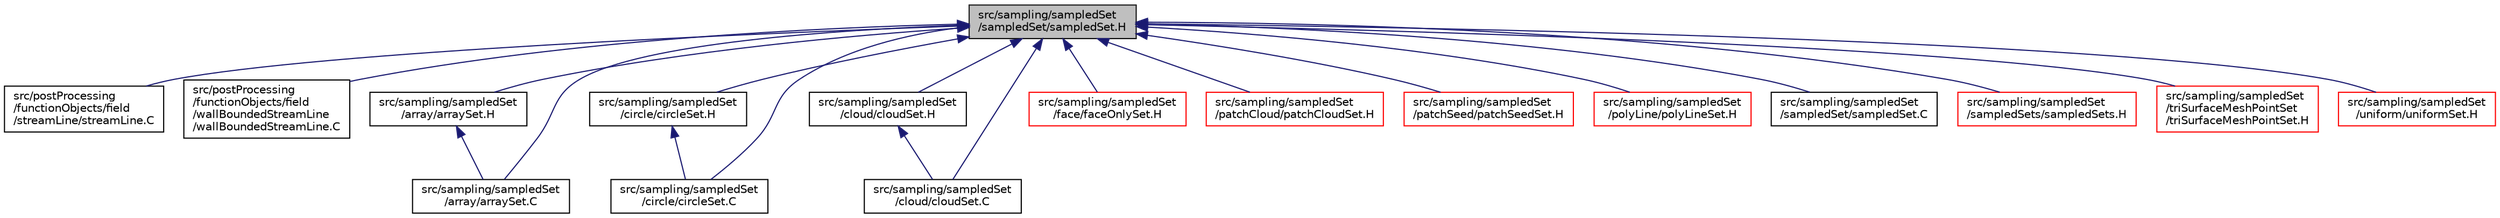 digraph "src/sampling/sampledSet/sampledSet/sampledSet.H"
{
  bgcolor="transparent";
  edge [fontname="Helvetica",fontsize="10",labelfontname="Helvetica",labelfontsize="10"];
  node [fontname="Helvetica",fontsize="10",shape=record];
  Node1 [label="src/sampling/sampledSet\l/sampledSet/sampledSet.H",height=0.2,width=0.4,color="black", fillcolor="grey75", style="filled", fontcolor="black"];
  Node1 -> Node2 [dir="back",color="midnightblue",fontsize="10",style="solid",fontname="Helvetica"];
  Node2 [label="src/postProcessing\l/functionObjects/field\l/streamLine/streamLine.C",height=0.2,width=0.4,color="black",URL="$a09270.html"];
  Node1 -> Node3 [dir="back",color="midnightblue",fontsize="10",style="solid",fontname="Helvetica"];
  Node3 [label="src/postProcessing\l/functionObjects/field\l/wallBoundedStreamLine\l/wallBoundedStreamLine.C",height=0.2,width=0.4,color="black",URL="$a09287.html"];
  Node1 -> Node4 [dir="back",color="midnightblue",fontsize="10",style="solid",fontname="Helvetica"];
  Node4 [label="src/sampling/sampledSet\l/array/arraySet.H",height=0.2,width=0.4,color="black",URL="$a09677.html"];
  Node4 -> Node5 [dir="back",color="midnightblue",fontsize="10",style="solid",fontname="Helvetica"];
  Node5 [label="src/sampling/sampledSet\l/array/arraySet.C",height=0.2,width=0.4,color="black",URL="$a09676.html"];
  Node1 -> Node5 [dir="back",color="midnightblue",fontsize="10",style="solid",fontname="Helvetica"];
  Node1 -> Node6 [dir="back",color="midnightblue",fontsize="10",style="solid",fontname="Helvetica"];
  Node6 [label="src/sampling/sampledSet\l/circle/circleSet.H",height=0.2,width=0.4,color="black",URL="$a09679.html"];
  Node6 -> Node7 [dir="back",color="midnightblue",fontsize="10",style="solid",fontname="Helvetica"];
  Node7 [label="src/sampling/sampledSet\l/circle/circleSet.C",height=0.2,width=0.4,color="black",URL="$a09678.html"];
  Node1 -> Node7 [dir="back",color="midnightblue",fontsize="10",style="solid",fontname="Helvetica"];
  Node1 -> Node8 [dir="back",color="midnightblue",fontsize="10",style="solid",fontname="Helvetica"];
  Node8 [label="src/sampling/sampledSet\l/cloud/cloudSet.H",height=0.2,width=0.4,color="black",URL="$a09681.html"];
  Node8 -> Node9 [dir="back",color="midnightblue",fontsize="10",style="solid",fontname="Helvetica"];
  Node9 [label="src/sampling/sampledSet\l/cloud/cloudSet.C",height=0.2,width=0.4,color="black",URL="$a09680.html"];
  Node1 -> Node9 [dir="back",color="midnightblue",fontsize="10",style="solid",fontname="Helvetica"];
  Node1 -> Node10 [dir="back",color="midnightblue",fontsize="10",style="solid",fontname="Helvetica"];
  Node10 [label="src/sampling/sampledSet\l/face/faceOnlySet.H",height=0.2,width=0.4,color="red",URL="$a09683.html"];
  Node1 -> Node11 [dir="back",color="midnightblue",fontsize="10",style="solid",fontname="Helvetica"];
  Node11 [label="src/sampling/sampledSet\l/patchCloud/patchCloudSet.H",height=0.2,width=0.4,color="red",URL="$a09689.html"];
  Node1 -> Node12 [dir="back",color="midnightblue",fontsize="10",style="solid",fontname="Helvetica"];
  Node12 [label="src/sampling/sampledSet\l/patchSeed/patchSeedSet.H",height=0.2,width=0.4,color="red",URL="$a09691.html"];
  Node1 -> Node13 [dir="back",color="midnightblue",fontsize="10",style="solid",fontname="Helvetica"];
  Node13 [label="src/sampling/sampledSet\l/polyLine/polyLineSet.H",height=0.2,width=0.4,color="red",URL="$a09693.html"];
  Node1 -> Node14 [dir="back",color="midnightblue",fontsize="10",style="solid",fontname="Helvetica"];
  Node14 [label="src/sampling/sampledSet\l/sampledSet/sampledSet.C",height=0.2,width=0.4,color="black",URL="$a09694.html"];
  Node1 -> Node15 [dir="back",color="midnightblue",fontsize="10",style="solid",fontname="Helvetica"];
  Node15 [label="src/sampling/sampledSet\l/sampledSets/sampledSets.H",height=0.2,width=0.4,color="red",URL="$a09698.html"];
  Node1 -> Node16 [dir="back",color="midnightblue",fontsize="10",style="solid",fontname="Helvetica"];
  Node16 [label="src/sampling/sampledSet\l/triSurfaceMeshPointSet\l/triSurfaceMeshPointSet.H",height=0.2,width=0.4,color="red",URL="$a09704.html"];
  Node1 -> Node17 [dir="back",color="midnightblue",fontsize="10",style="solid",fontname="Helvetica"];
  Node17 [label="src/sampling/sampledSet\l/uniform/uniformSet.H",height=0.2,width=0.4,color="red",URL="$a09706.html"];
}
